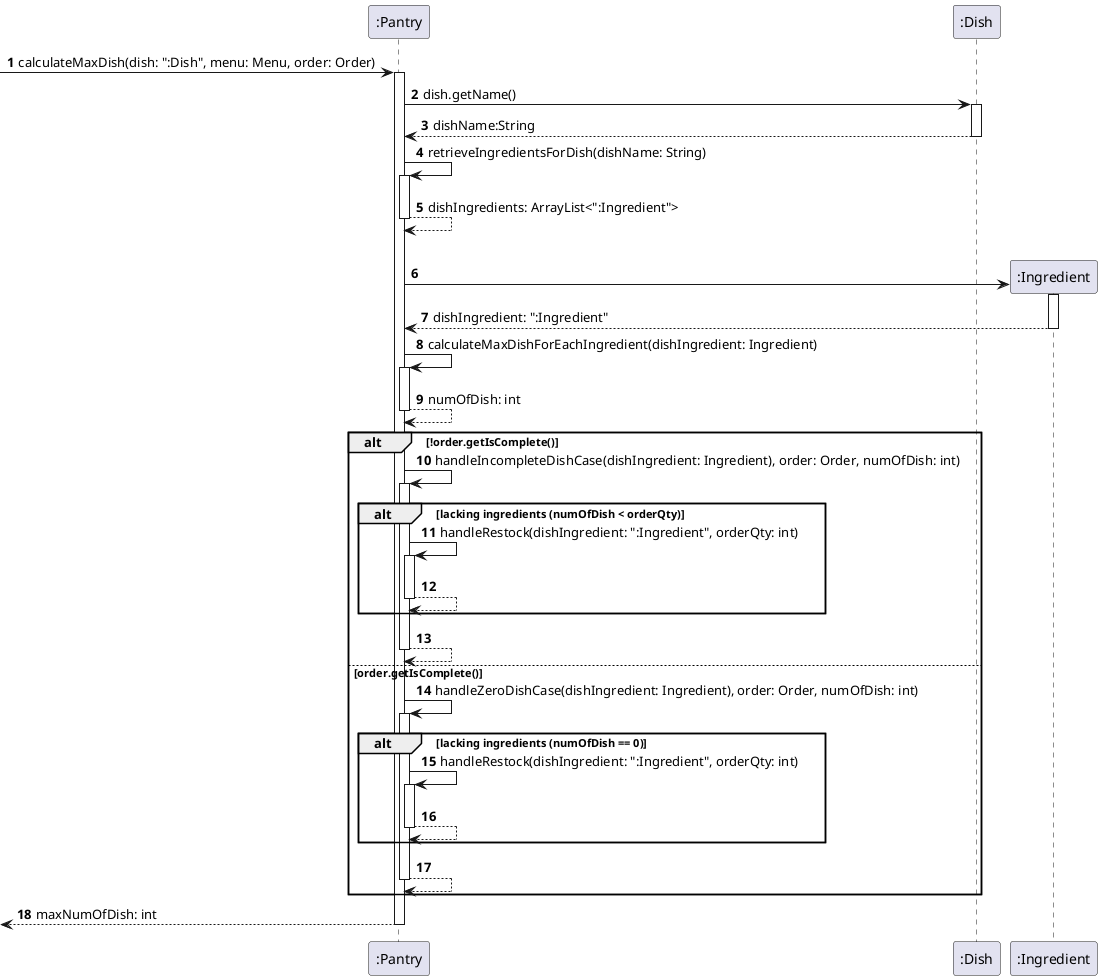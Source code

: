 @startuml
!define FUNCTION class calculateMaxDish
!define PANTRY class ":Pantry"
!define INGREDIENT class ":Ingredient"
!define DISH class ":Dish"

autonumber

-> ":Pantry": calculateMaxDish(dish: ":Dish", menu: Menu, order: Order)
activate ":Pantry"

":Pantry" -> ":Dish" : dish.getName()
activate ":Dish"
return dishName:String

":Pantry" -> ":Pantry" : retrieveIngredientsForDish(dishName: String)
activate ":Pantry"
return dishIngredients: ArrayList<":Ingredient">

loop dishIngredients
":Pantry" -> ":Ingredient" **:
activate ":Ingredient"
return dishIngredient: ":Ingredient"

":Pantry" -> ":Pantry" : calculateMaxDishForEachIngredient(dishIngredient: Ingredient)
activate ":Pantry"
return numOfDish: int

alt !order.getIsComplete()
":Pantry" -> ":Pantry" : handleIncompleteDishCase(dishIngredient: Ingredient), order: Order, numOfDish: int)
activate ":Pantry"

alt lacking ingredients (numOfDish < orderQty)
":Pantry" -> ":Pantry": handleRestock(dishIngredient: ":Ingredient", orderQty: int)
activate ":Pantry"
return
end alt
return

else order.getIsComplete()
":Pantry" -> ":Pantry" : handleZeroDishCase(dishIngredient: Ingredient), order: Order, numOfDish: int)
activate ":Pantry"
alt lacking ingredients (numOfDish == 0)
":Pantry" -> ":Pantry": handleRestock(dishIngredient: ":Ingredient", orderQty: int)
activate ":Pantry"
return
end alt
return
end loop
return maxNumOfDish: int

@enduml